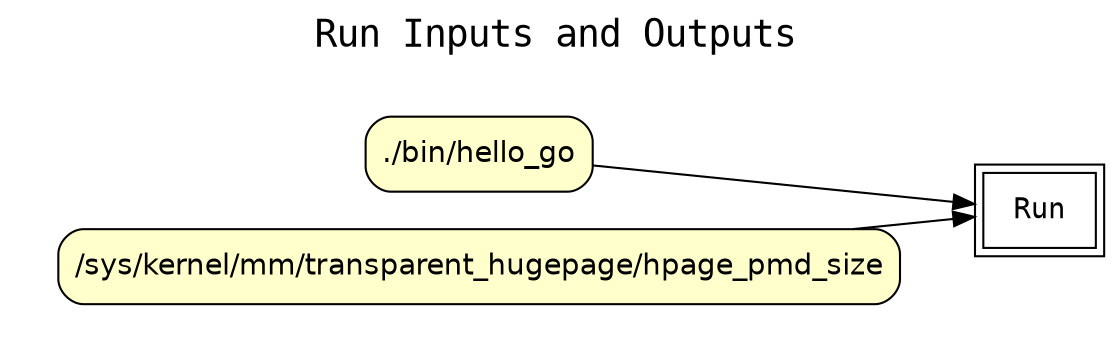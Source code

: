
digraph wt_run {
rankdir=LR
fontname=Courier; fontsize=18; labelloc=t
label="Run Inputs and Outputs"
node[shape=box style="filled" fillcolor="#FFFFFF" peripheries=2 fontname=Courier]
"Run"
subgraph cluster_inputs { label=""; color=white; penwidth=0
subgraph cluster_inputs_inner { label=""; color=white
node[shape=box style="rounded,filled" fillcolor="#FFFFCC" peripheries=1 fontname=Helvetica]
"input:./bin/hello_go" [label="./bin/hello_go"]
"input:/sys/kernel/mm/transparent_hugepage/hpage_pmd_size" [label="/sys/kernel/mm/transparent_hugepage/hpage_pmd_size"]
}}
subgraph cluster_outputs { label=""; color=white; penwidth=0
subgraph cluster_outputs_inner { label=""; color=white
node[shape=box style="rounded,filled" fillcolor="#FFFFCC" peripheries=1 fontname=Helvetica]
}}
"input:./bin/hello_go" -> "Run"
"input:/sys/kernel/mm/transparent_hugepage/hpage_pmd_size" -> "Run"
}

